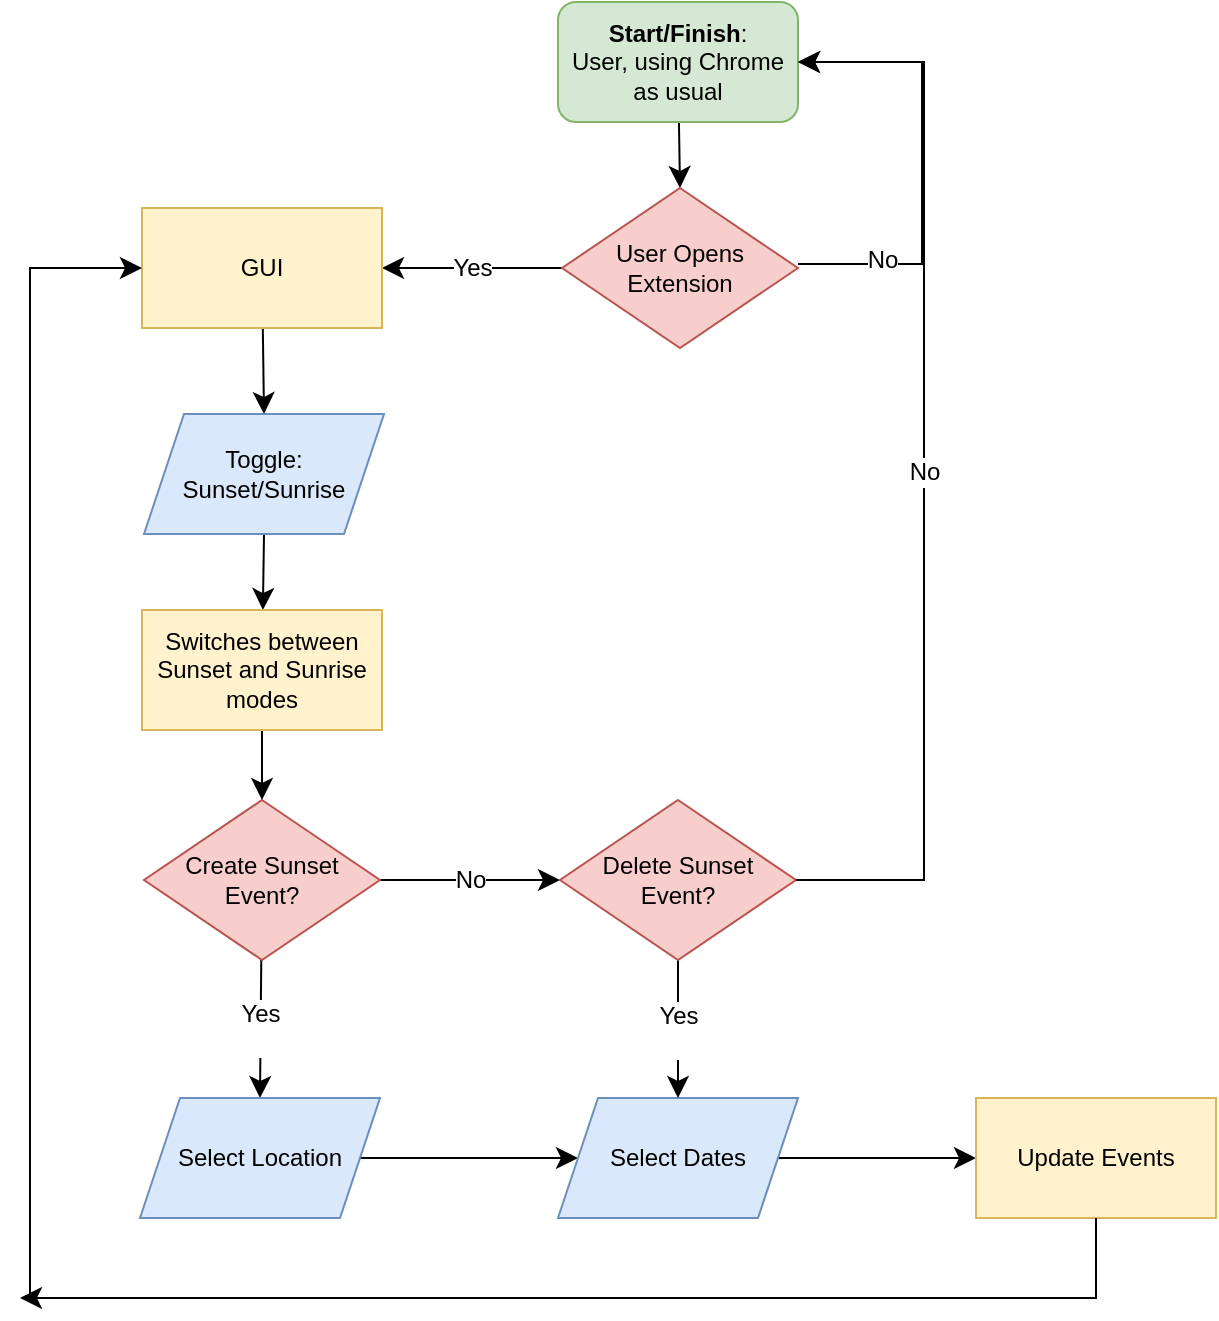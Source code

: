 <mxfile version="26.0.4">
  <diagram name="Page-1" id="Ek6JfZJJySgTbGfgAgrS">
    <mxGraphModel dx="1834" dy="830" grid="0" gridSize="10" guides="1" tooltips="1" connect="1" arrows="1" fold="1" page="0" pageScale="1" pageWidth="850" pageHeight="1100" math="0" shadow="0">
      <root>
        <mxCell id="0" />
        <mxCell id="1" parent="0" />
        <mxCell id="ZuKiBpw5XlDCioIb0piq-3" style="edgeStyle=none;curved=1;rounded=0;orthogonalLoop=1;jettySize=auto;html=1;entryX=0.5;entryY=0;entryDx=0;entryDy=0;fontSize=12;startSize=8;endSize=8;" edge="1" parent="1" source="ZuKiBpw5XlDCioIb0piq-1" target="ZuKiBpw5XlDCioIb0piq-2">
          <mxGeometry relative="1" as="geometry" />
        </mxCell>
        <mxCell id="ZuKiBpw5XlDCioIb0piq-1" value="&lt;b&gt;Start/Finish&lt;/b&gt;:&lt;div&gt;User, using Chrome as usual&lt;/div&gt;" style="rounded=1;whiteSpace=wrap;html=1;fillColor=#d5e8d4;strokeColor=#82b366;" vertex="1" parent="1">
          <mxGeometry x="-22" y="209" width="120" height="60" as="geometry" />
        </mxCell>
        <mxCell id="ZuKiBpw5XlDCioIb0piq-8" value="Yes" style="edgeStyle=none;curved=1;rounded=0;orthogonalLoop=1;jettySize=auto;html=1;exitX=0;exitY=0.5;exitDx=0;exitDy=0;entryX=1;entryY=0.5;entryDx=0;entryDy=0;fontSize=12;startSize=8;endSize=8;" edge="1" parent="1" source="ZuKiBpw5XlDCioIb0piq-2" target="ZuKiBpw5XlDCioIb0piq-7">
          <mxGeometry relative="1" as="geometry" />
        </mxCell>
        <mxCell id="ZuKiBpw5XlDCioIb0piq-2" value="User Opens Extension" style="rhombus;whiteSpace=wrap;html=1;fillColor=#f8cecc;strokeColor=#b85450;" vertex="1" parent="1">
          <mxGeometry x="-20" y="302" width="118" height="80" as="geometry" />
        </mxCell>
        <mxCell id="ZuKiBpw5XlDCioIb0piq-5" value="" style="edgeStyle=elbowEdgeStyle;elbow=vertical;endArrow=classic;html=1;curved=0;rounded=0;endSize=8;startSize=8;fontSize=12;exitX=1;exitY=0.475;exitDx=0;exitDy=0;exitPerimeter=0;entryX=1;entryY=0.5;entryDx=0;entryDy=0;" edge="1" parent="1" source="ZuKiBpw5XlDCioIb0piq-2" target="ZuKiBpw5XlDCioIb0piq-1">
          <mxGeometry width="50" height="50" relative="1" as="geometry">
            <mxPoint x="175" y="625" as="sourcePoint" />
            <mxPoint x="225" y="575" as="targetPoint" />
            <Array as="points">
              <mxPoint x="160" y="288" />
            </Array>
          </mxGeometry>
        </mxCell>
        <mxCell id="ZuKiBpw5XlDCioIb0piq-6" value="No" style="edgeLabel;html=1;align=center;verticalAlign=middle;resizable=0;points=[];fontSize=12;" vertex="1" connectable="0" parent="ZuKiBpw5XlDCioIb0piq-5">
          <mxGeometry x="-0.627" y="2" relative="1" as="geometry">
            <mxPoint as="offset" />
          </mxGeometry>
        </mxCell>
        <mxCell id="ZuKiBpw5XlDCioIb0piq-10" style="edgeStyle=none;curved=1;rounded=0;orthogonalLoop=1;jettySize=auto;html=1;entryX=0.5;entryY=0;entryDx=0;entryDy=0;fontSize=12;startSize=8;endSize=8;" edge="1" parent="1" source="ZuKiBpw5XlDCioIb0piq-7" target="ZuKiBpw5XlDCioIb0piq-33">
          <mxGeometry relative="1" as="geometry">
            <mxPoint x="-170" y="413" as="targetPoint" />
          </mxGeometry>
        </mxCell>
        <mxCell id="ZuKiBpw5XlDCioIb0piq-7" value="GUI" style="rounded=0;whiteSpace=wrap;html=1;fillColor=#fff2cc;strokeColor=#d6b656;" vertex="1" parent="1">
          <mxGeometry x="-230" y="312" width="120" height="60" as="geometry" />
        </mxCell>
        <mxCell id="ZuKiBpw5XlDCioIb0piq-17" value="No" style="edgeStyle=none;curved=1;rounded=0;orthogonalLoop=1;jettySize=auto;html=1;entryX=0;entryY=0.5;entryDx=0;entryDy=0;fontSize=12;startSize=8;endSize=8;" edge="1" parent="1" source="ZuKiBpw5XlDCioIb0piq-9" target="ZuKiBpw5XlDCioIb0piq-16">
          <mxGeometry relative="1" as="geometry" />
        </mxCell>
        <mxCell id="ZuKiBpw5XlDCioIb0piq-18" value="Yes&lt;div&gt;&lt;br&gt;&lt;/div&gt;" style="edgeStyle=none;curved=1;rounded=0;orthogonalLoop=1;jettySize=auto;html=1;fontSize=12;startSize=8;endSize=8;entryX=0.5;entryY=0;entryDx=0;entryDy=0;" edge="1" parent="1" source="ZuKiBpw5XlDCioIb0piq-9" target="ZuKiBpw5XlDCioIb0piq-14">
          <mxGeometry relative="1" as="geometry">
            <mxPoint x="-168" y="729" as="targetPoint" />
          </mxGeometry>
        </mxCell>
        <mxCell id="ZuKiBpw5XlDCioIb0piq-9" value="Create Sunset Event?" style="rhombus;whiteSpace=wrap;html=1;fillColor=#f8cecc;strokeColor=#b85450;" vertex="1" parent="1">
          <mxGeometry x="-229" y="608" width="118" height="80" as="geometry" />
        </mxCell>
        <mxCell id="ZuKiBpw5XlDCioIb0piq-11" style="edgeStyle=none;curved=1;rounded=0;orthogonalLoop=1;jettySize=auto;html=1;exitX=0.5;exitY=1;exitDx=0;exitDy=0;fontSize=12;startSize=8;endSize=8;" edge="1" parent="1" source="ZuKiBpw5XlDCioIb0piq-9" target="ZuKiBpw5XlDCioIb0piq-9">
          <mxGeometry relative="1" as="geometry" />
        </mxCell>
        <mxCell id="ZuKiBpw5XlDCioIb0piq-19" style="edgeStyle=none;curved=1;rounded=0;orthogonalLoop=1;jettySize=auto;html=1;entryX=0;entryY=0.5;entryDx=0;entryDy=0;fontSize=12;startSize=8;endSize=8;" edge="1" parent="1" source="ZuKiBpw5XlDCioIb0piq-14" target="ZuKiBpw5XlDCioIb0piq-15">
          <mxGeometry relative="1" as="geometry" />
        </mxCell>
        <mxCell id="ZuKiBpw5XlDCioIb0piq-14" value="Select Location" style="shape=parallelogram;perimeter=parallelogramPerimeter;whiteSpace=wrap;html=1;fixedSize=1;fillColor=#dae8fc;strokeColor=#6c8ebf;" vertex="1" parent="1">
          <mxGeometry x="-231" y="757" width="120" height="60" as="geometry" />
        </mxCell>
        <mxCell id="ZuKiBpw5XlDCioIb0piq-21" style="edgeStyle=none;curved=1;rounded=0;orthogonalLoop=1;jettySize=auto;html=1;entryX=0;entryY=0.5;entryDx=0;entryDy=0;fontSize=12;startSize=8;endSize=8;" edge="1" parent="1" source="ZuKiBpw5XlDCioIb0piq-15" target="ZuKiBpw5XlDCioIb0piq-20">
          <mxGeometry relative="1" as="geometry" />
        </mxCell>
        <mxCell id="ZuKiBpw5XlDCioIb0piq-15" value="Select Dates" style="shape=parallelogram;perimeter=parallelogramPerimeter;whiteSpace=wrap;html=1;fixedSize=1;fillColor=#dae8fc;strokeColor=#6c8ebf;" vertex="1" parent="1">
          <mxGeometry x="-22" y="757" width="120" height="60" as="geometry" />
        </mxCell>
        <mxCell id="ZuKiBpw5XlDCioIb0piq-23" value="Yes&lt;div&gt;&lt;br&gt;&lt;/div&gt;" style="edgeStyle=none;curved=1;rounded=0;orthogonalLoop=1;jettySize=auto;html=1;entryX=0.5;entryY=0;entryDx=0;entryDy=0;fontSize=12;startSize=8;endSize=8;" edge="1" parent="1" source="ZuKiBpw5XlDCioIb0piq-16" target="ZuKiBpw5XlDCioIb0piq-15">
          <mxGeometry relative="1" as="geometry" />
        </mxCell>
        <mxCell id="ZuKiBpw5XlDCioIb0piq-16" value="Delete Sunset Event?" style="rhombus;whiteSpace=wrap;html=1;fillColor=#f8cecc;strokeColor=#b85450;" vertex="1" parent="1">
          <mxGeometry x="-21" y="608" width="118" height="80" as="geometry" />
        </mxCell>
        <mxCell id="ZuKiBpw5XlDCioIb0piq-20" value="Update Events" style="rounded=0;whiteSpace=wrap;html=1;fillColor=#fff2cc;strokeColor=#d6b656;" vertex="1" parent="1">
          <mxGeometry x="187" y="757" width="120" height="60" as="geometry" />
        </mxCell>
        <mxCell id="ZuKiBpw5XlDCioIb0piq-27" value="No" style="edgeStyle=elbowEdgeStyle;elbow=horizontal;endArrow=classic;html=1;curved=0;rounded=0;endSize=8;startSize=8;fontSize=12;exitX=1;exitY=0.5;exitDx=0;exitDy=0;entryX=1;entryY=0.5;entryDx=0;entryDy=0;" edge="1" parent="1" source="ZuKiBpw5XlDCioIb0piq-16" target="ZuKiBpw5XlDCioIb0piq-1">
          <mxGeometry width="50" height="50" relative="1" as="geometry">
            <mxPoint x="109" y="515" as="sourcePoint" />
            <mxPoint x="159" y="465" as="targetPoint" />
            <Array as="points">
              <mxPoint x="161" y="376" />
            </Array>
          </mxGeometry>
        </mxCell>
        <mxCell id="ZuKiBpw5XlDCioIb0piq-28" value="" style="edgeStyle=elbowEdgeStyle;elbow=vertical;endArrow=classic;html=1;curved=0;rounded=0;endSize=8;startSize=8;fontSize=12;exitX=0.5;exitY=1;exitDx=0;exitDy=0;" edge="1" parent="1" source="ZuKiBpw5XlDCioIb0piq-20">
          <mxGeometry width="50" height="50" relative="1" as="geometry">
            <mxPoint x="-365" y="807" as="sourcePoint" />
            <mxPoint x="-291" y="857" as="targetPoint" />
            <Array as="points">
              <mxPoint x="-183" y="857" />
            </Array>
          </mxGeometry>
        </mxCell>
        <mxCell id="ZuKiBpw5XlDCioIb0piq-29" value="" style="edgeStyle=segmentEdgeStyle;endArrow=classic;html=1;curved=0;rounded=0;endSize=8;startSize=8;fontSize=12;entryX=0;entryY=0.5;entryDx=0;entryDy=0;" edge="1" parent="1" target="ZuKiBpw5XlDCioIb0piq-7">
          <mxGeometry width="50" height="50" relative="1" as="geometry">
            <mxPoint x="-286" y="857" as="sourcePoint" />
            <mxPoint x="-226" y="172" as="targetPoint" />
            <Array as="points">
              <mxPoint x="-286" y="342" />
            </Array>
          </mxGeometry>
        </mxCell>
        <mxCell id="ZuKiBpw5XlDCioIb0piq-32" value="" style="edgeStyle=none;curved=1;rounded=0;orthogonalLoop=1;jettySize=auto;html=1;fontSize=12;startSize=8;endSize=8;exitX=0.5;exitY=1;exitDx=0;exitDy=0;" edge="1" parent="1" source="ZuKiBpw5XlDCioIb0piq-33" target="ZuKiBpw5XlDCioIb0piq-31">
          <mxGeometry relative="1" as="geometry">
            <mxPoint x="-169.642" y="492.757" as="sourcePoint" />
          </mxGeometry>
        </mxCell>
        <mxCell id="ZuKiBpw5XlDCioIb0piq-34" style="edgeStyle=none;curved=1;rounded=0;orthogonalLoop=1;jettySize=auto;html=1;entryX=0.5;entryY=0;entryDx=0;entryDy=0;fontSize=12;startSize=8;endSize=8;" edge="1" parent="1" source="ZuKiBpw5XlDCioIb0piq-31" target="ZuKiBpw5XlDCioIb0piq-9">
          <mxGeometry relative="1" as="geometry" />
        </mxCell>
        <mxCell id="ZuKiBpw5XlDCioIb0piq-31" value="Switches between Sunset and Sunrise modes" style="whiteSpace=wrap;html=1;fillColor=#fff2cc;strokeColor=#d6b656;" vertex="1" parent="1">
          <mxGeometry x="-230" y="513" width="120" height="60" as="geometry" />
        </mxCell>
        <mxCell id="ZuKiBpw5XlDCioIb0piq-33" value="Toggle: Sunset/Sunrise" style="shape=parallelogram;perimeter=parallelogramPerimeter;whiteSpace=wrap;html=1;fixedSize=1;fillColor=#dae8fc;strokeColor=#6c8ebf;" vertex="1" parent="1">
          <mxGeometry x="-229" y="415" width="120" height="60" as="geometry" />
        </mxCell>
      </root>
    </mxGraphModel>
  </diagram>
</mxfile>
